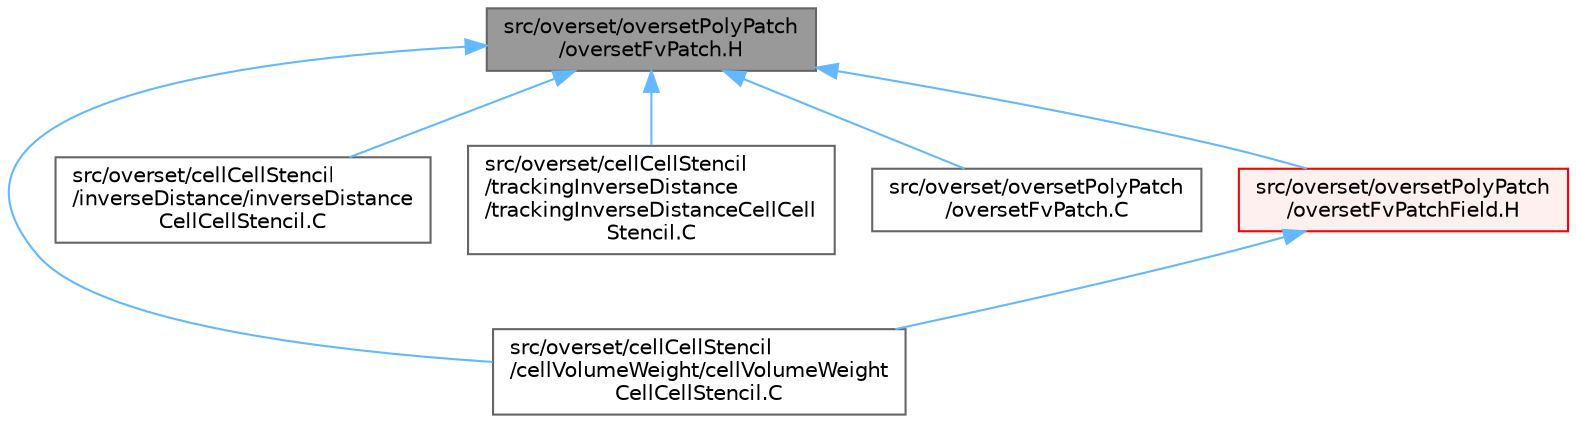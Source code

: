 digraph "src/overset/oversetPolyPatch/oversetFvPatch.H"
{
 // LATEX_PDF_SIZE
  bgcolor="transparent";
  edge [fontname=Helvetica,fontsize=10,labelfontname=Helvetica,labelfontsize=10];
  node [fontname=Helvetica,fontsize=10,shape=box,height=0.2,width=0.4];
  Node1 [id="Node000001",label="src/overset/oversetPolyPatch\l/oversetFvPatch.H",height=0.2,width=0.4,color="gray40", fillcolor="grey60", style="filled", fontcolor="black",tooltip=" "];
  Node1 -> Node2 [id="edge1_Node000001_Node000002",dir="back",color="steelblue1",style="solid",tooltip=" "];
  Node2 [id="Node000002",label="src/overset/cellCellStencil\l/cellVolumeWeight/cellVolumeWeight\lCellCellStencil.C",height=0.2,width=0.4,color="grey40", fillcolor="white", style="filled",URL="$cellVolumeWeightCellCellStencil_8C.html",tooltip=" "];
  Node1 -> Node3 [id="edge2_Node000001_Node000003",dir="back",color="steelblue1",style="solid",tooltip=" "];
  Node3 [id="Node000003",label="src/overset/cellCellStencil\l/inverseDistance/inverseDistance\lCellCellStencil.C",height=0.2,width=0.4,color="grey40", fillcolor="white", style="filled",URL="$inverseDistanceCellCellStencil_8C.html",tooltip=" "];
  Node1 -> Node4 [id="edge3_Node000001_Node000004",dir="back",color="steelblue1",style="solid",tooltip=" "];
  Node4 [id="Node000004",label="src/overset/cellCellStencil\l/trackingInverseDistance\l/trackingInverseDistanceCellCell\lStencil.C",height=0.2,width=0.4,color="grey40", fillcolor="white", style="filled",URL="$trackingInverseDistanceCellCellStencil_8C.html",tooltip=" "];
  Node1 -> Node5 [id="edge4_Node000001_Node000005",dir="back",color="steelblue1",style="solid",tooltip=" "];
  Node5 [id="Node000005",label="src/overset/oversetPolyPatch\l/oversetFvPatch.C",height=0.2,width=0.4,color="grey40", fillcolor="white", style="filled",URL="$oversetFvPatch_8C.html",tooltip=" "];
  Node1 -> Node6 [id="edge5_Node000001_Node000006",dir="back",color="steelblue1",style="solid",tooltip=" "];
  Node6 [id="Node000006",label="src/overset/oversetPolyPatch\l/oversetFvPatchField.H",height=0.2,width=0.4,color="red", fillcolor="#FFF0F0", style="filled",URL="$oversetFvPatchField_8H.html",tooltip=" "];
  Node6 -> Node2 [id="edge6_Node000006_Node000002",dir="back",color="steelblue1",style="solid",tooltip=" "];
}
